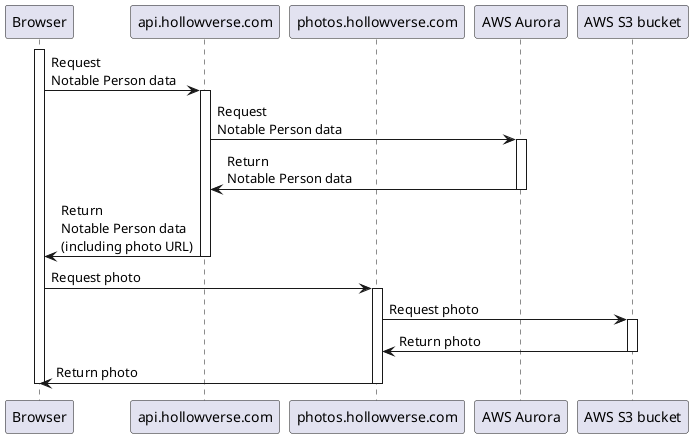 @startuml
participant Browser as browser
participant "api.hollowverse.com" as api
participant "photos.hollowverse.com" as photos
participant "AWS Aurora" as aurora
participant "AWS S3 bucket" as s3

activate browser
browser -> api: Request\nNotable Person data
activate api
api -> aurora: Request\nNotable Person data
activate aurora
aurora -> api: Return\nNotable Person data
deactivate aurora
api -> browser: Return\nNotable Person data\n(including photo URL)
deactivate api
browser -> photos: Request photo
activate photos
photos -> s3: Request photo
activate s3
s3 -> photos: Return photo
deactivate s3
photos -> browser: Return photo
deactivate photos
deactivate browser
@enduml
